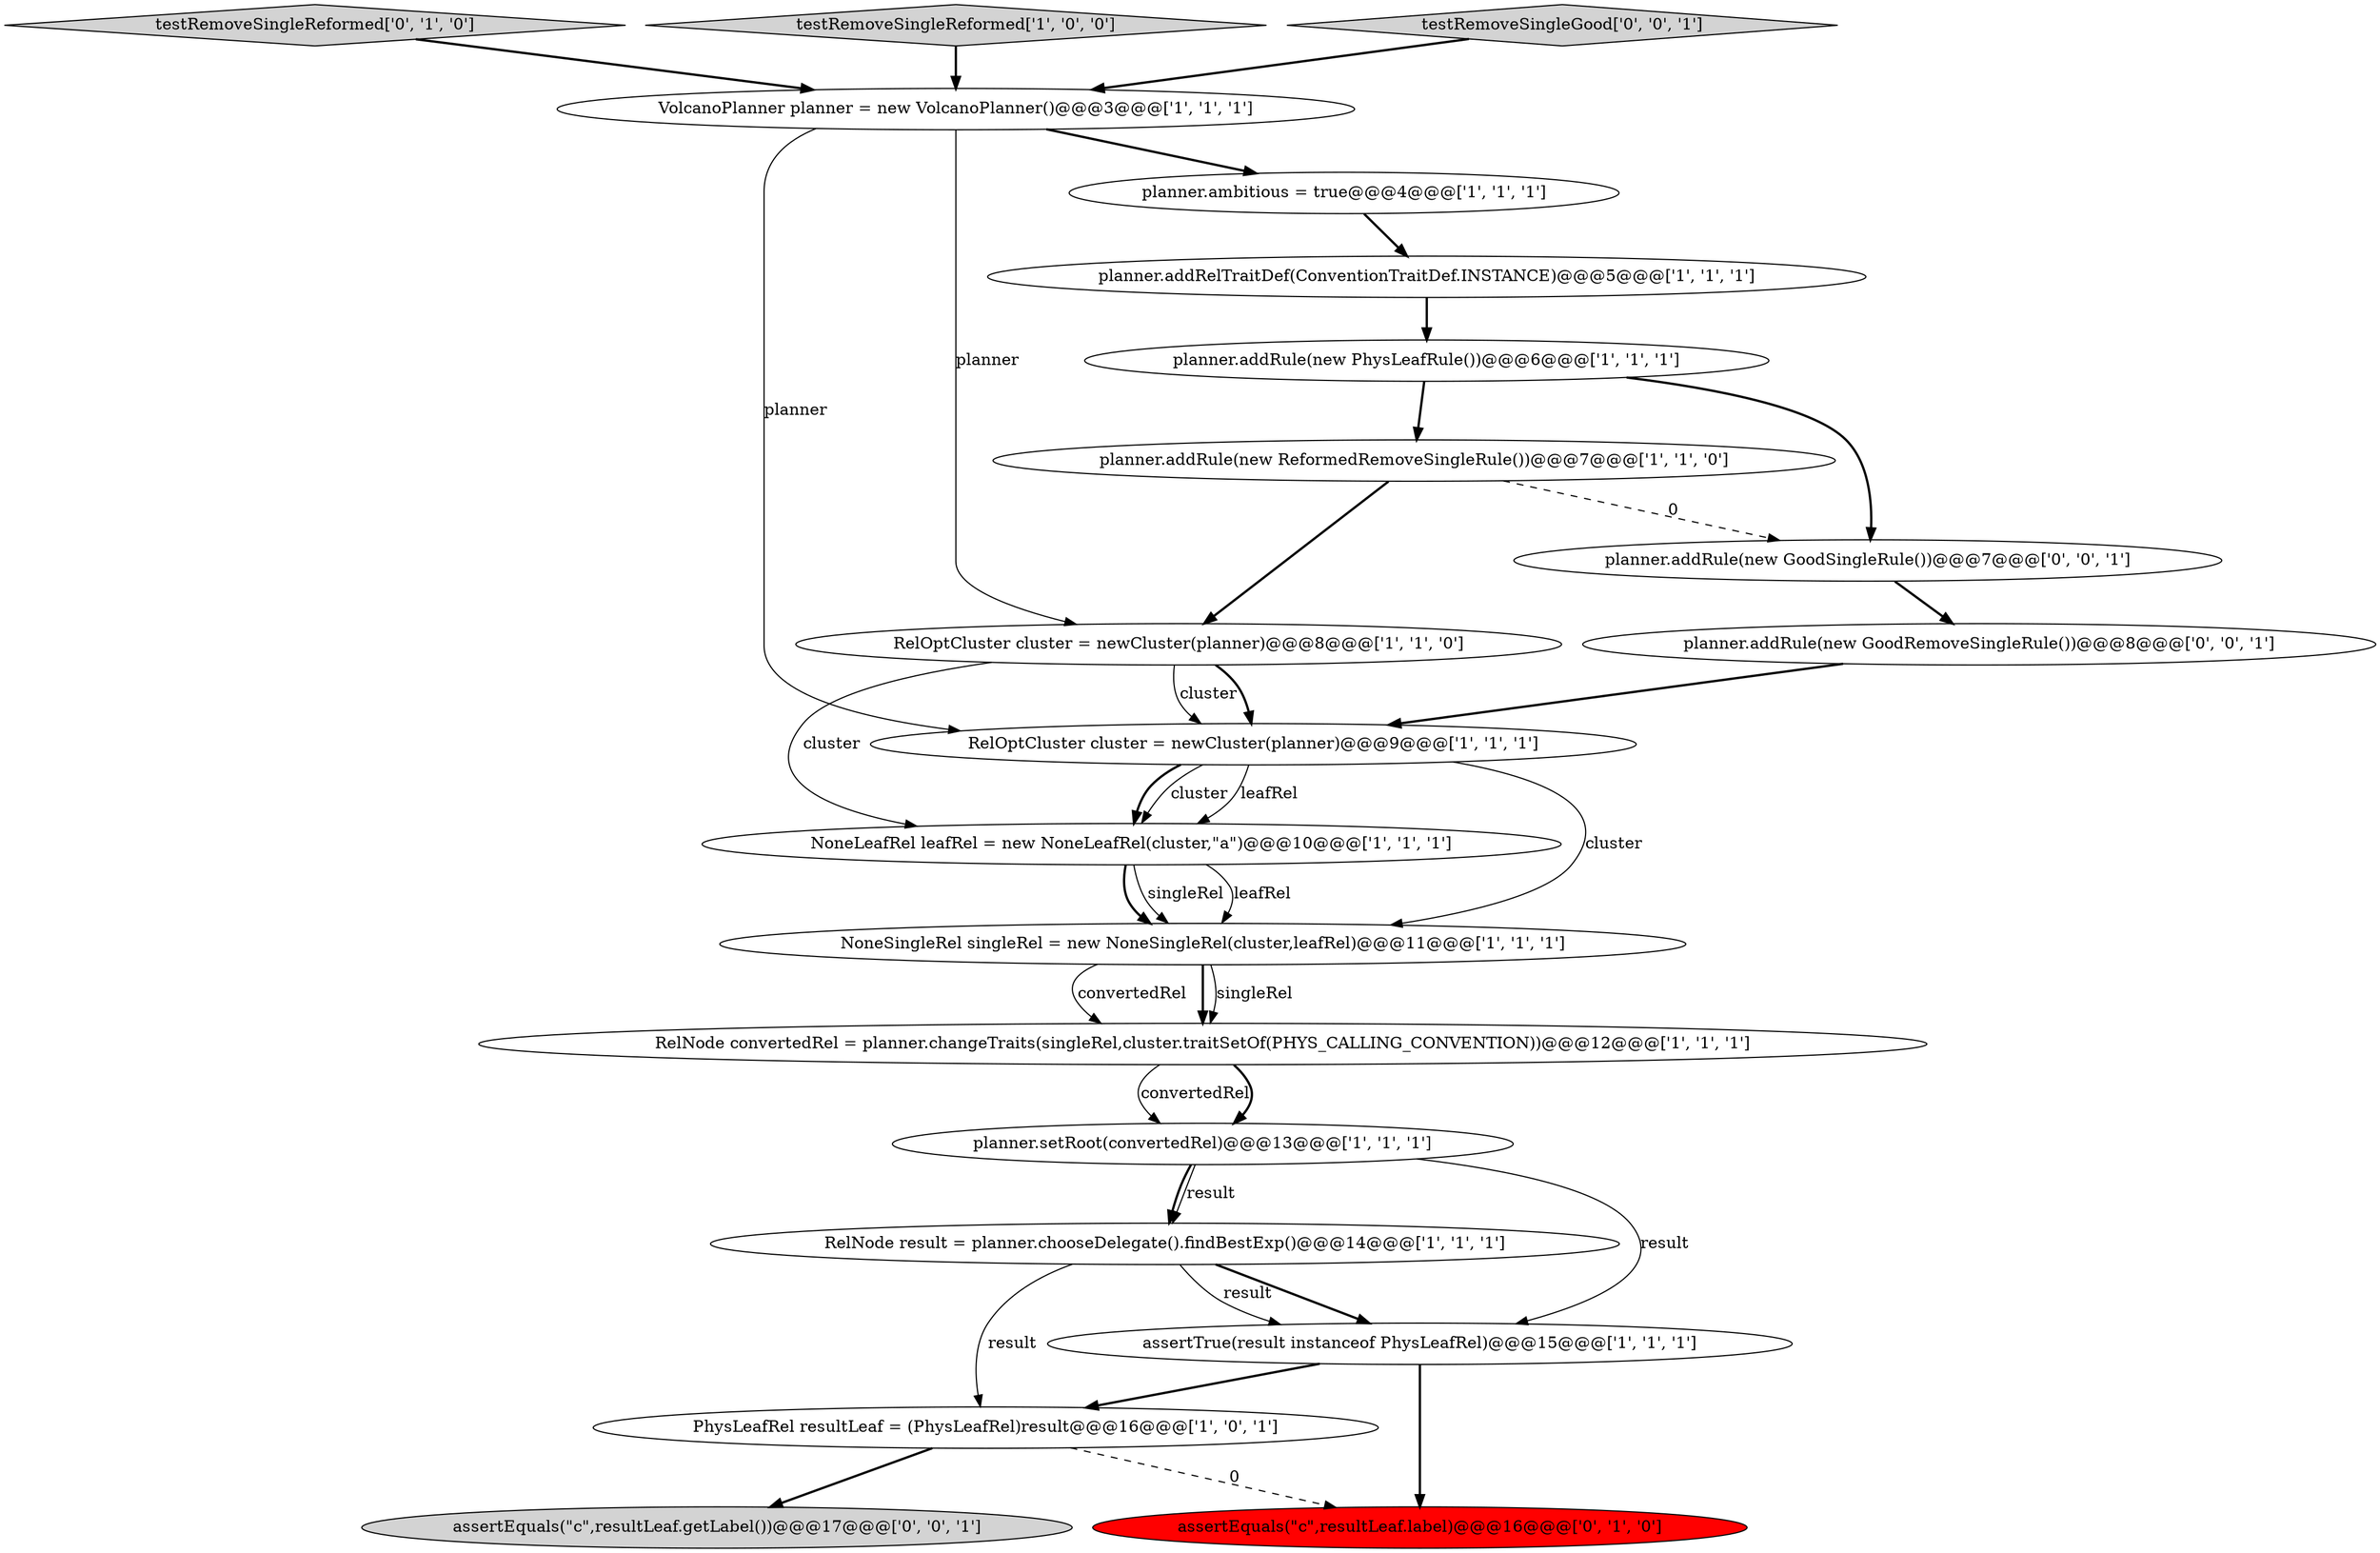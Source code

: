 digraph {
4 [style = filled, label = "VolcanoPlanner planner = new VolcanoPlanner()@@@3@@@['1', '1', '1']", fillcolor = white, shape = ellipse image = "AAA0AAABBB1BBB"];
7 [style = filled, label = "planner.ambitious = true@@@4@@@['1', '1', '1']", fillcolor = white, shape = ellipse image = "AAA0AAABBB1BBB"];
9 [style = filled, label = "planner.setRoot(convertedRel)@@@13@@@['1', '1', '1']", fillcolor = white, shape = ellipse image = "AAA0AAABBB1BBB"];
2 [style = filled, label = "NoneSingleRel singleRel = new NoneSingleRel(cluster,leafRel)@@@11@@@['1', '1', '1']", fillcolor = white, shape = ellipse image = "AAA0AAABBB1BBB"];
15 [style = filled, label = "testRemoveSingleReformed['0', '1', '0']", fillcolor = lightgray, shape = diamond image = "AAA0AAABBB2BBB"];
18 [style = filled, label = "planner.addRule(new GoodSingleRule())@@@7@@@['0', '0', '1']", fillcolor = white, shape = ellipse image = "AAA0AAABBB3BBB"];
3 [style = filled, label = "NoneLeafRel leafRel = new NoneLeafRel(cluster,\"a\")@@@10@@@['1', '1', '1']", fillcolor = white, shape = ellipse image = "AAA0AAABBB1BBB"];
17 [style = filled, label = "planner.addRule(new GoodRemoveSingleRule())@@@8@@@['0', '0', '1']", fillcolor = white, shape = ellipse image = "AAA0AAABBB3BBB"];
20 [style = filled, label = "assertEquals(\"c\",resultLeaf.getLabel())@@@17@@@['0', '0', '1']", fillcolor = lightgray, shape = ellipse image = "AAA0AAABBB3BBB"];
1 [style = filled, label = "planner.addRelTraitDef(ConventionTraitDef.INSTANCE)@@@5@@@['1', '1', '1']", fillcolor = white, shape = ellipse image = "AAA0AAABBB1BBB"];
10 [style = filled, label = "RelNode convertedRel = planner.changeTraits(singleRel,cluster.traitSetOf(PHYS_CALLING_CONVENTION))@@@12@@@['1', '1', '1']", fillcolor = white, shape = ellipse image = "AAA0AAABBB1BBB"];
5 [style = filled, label = "RelNode result = planner.chooseDelegate().findBestExp()@@@14@@@['1', '1', '1']", fillcolor = white, shape = ellipse image = "AAA0AAABBB1BBB"];
0 [style = filled, label = "planner.addRule(new ReformedRemoveSingleRule())@@@7@@@['1', '1', '0']", fillcolor = white, shape = ellipse image = "AAA0AAABBB1BBB"];
11 [style = filled, label = "RelOptCluster cluster = newCluster(planner)@@@9@@@['1', '1', '1']", fillcolor = white, shape = ellipse image = "AAA0AAABBB1BBB"];
14 [style = filled, label = "assertTrue(result instanceof PhysLeafRel)@@@15@@@['1', '1', '1']", fillcolor = white, shape = ellipse image = "AAA0AAABBB1BBB"];
6 [style = filled, label = "PhysLeafRel resultLeaf = (PhysLeafRel)result@@@16@@@['1', '0', '1']", fillcolor = white, shape = ellipse image = "AAA0AAABBB1BBB"];
12 [style = filled, label = "planner.addRule(new PhysLeafRule())@@@6@@@['1', '1', '1']", fillcolor = white, shape = ellipse image = "AAA0AAABBB1BBB"];
8 [style = filled, label = "testRemoveSingleReformed['1', '0', '0']", fillcolor = lightgray, shape = diamond image = "AAA0AAABBB1BBB"];
19 [style = filled, label = "testRemoveSingleGood['0', '0', '1']", fillcolor = lightgray, shape = diamond image = "AAA0AAABBB3BBB"];
13 [style = filled, label = "RelOptCluster cluster = newCluster(planner)@@@8@@@['1', '1', '0']", fillcolor = white, shape = ellipse image = "AAA0AAABBB1BBB"];
16 [style = filled, label = "assertEquals(\"c\",resultLeaf.label)@@@16@@@['0', '1', '0']", fillcolor = red, shape = ellipse image = "AAA1AAABBB2BBB"];
14->16 [style = bold, label=""];
7->1 [style = bold, label=""];
11->3 [style = solid, label="cluster"];
0->13 [style = bold, label=""];
2->10 [style = solid, label="convertedRel"];
5->6 [style = solid, label="result"];
13->11 [style = solid, label="cluster"];
18->17 [style = bold, label=""];
10->9 [style = solid, label="convertedRel"];
4->13 [style = solid, label="planner"];
5->14 [style = bold, label=""];
2->10 [style = bold, label=""];
12->0 [style = bold, label=""];
13->11 [style = bold, label=""];
11->3 [style = solid, label="leafRel"];
2->10 [style = solid, label="singleRel"];
4->7 [style = bold, label=""];
3->2 [style = solid, label="leafRel"];
6->20 [style = bold, label=""];
11->2 [style = solid, label="cluster"];
6->16 [style = dashed, label="0"];
13->3 [style = solid, label="cluster"];
3->2 [style = bold, label=""];
11->3 [style = bold, label=""];
12->18 [style = bold, label=""];
15->4 [style = bold, label=""];
1->12 [style = bold, label=""];
9->14 [style = solid, label="result"];
9->5 [style = bold, label=""];
5->14 [style = solid, label="result"];
0->18 [style = dashed, label="0"];
3->2 [style = solid, label="singleRel"];
10->9 [style = bold, label=""];
19->4 [style = bold, label=""];
8->4 [style = bold, label=""];
4->11 [style = solid, label="planner"];
14->6 [style = bold, label=""];
9->5 [style = solid, label="result"];
17->11 [style = bold, label=""];
}
